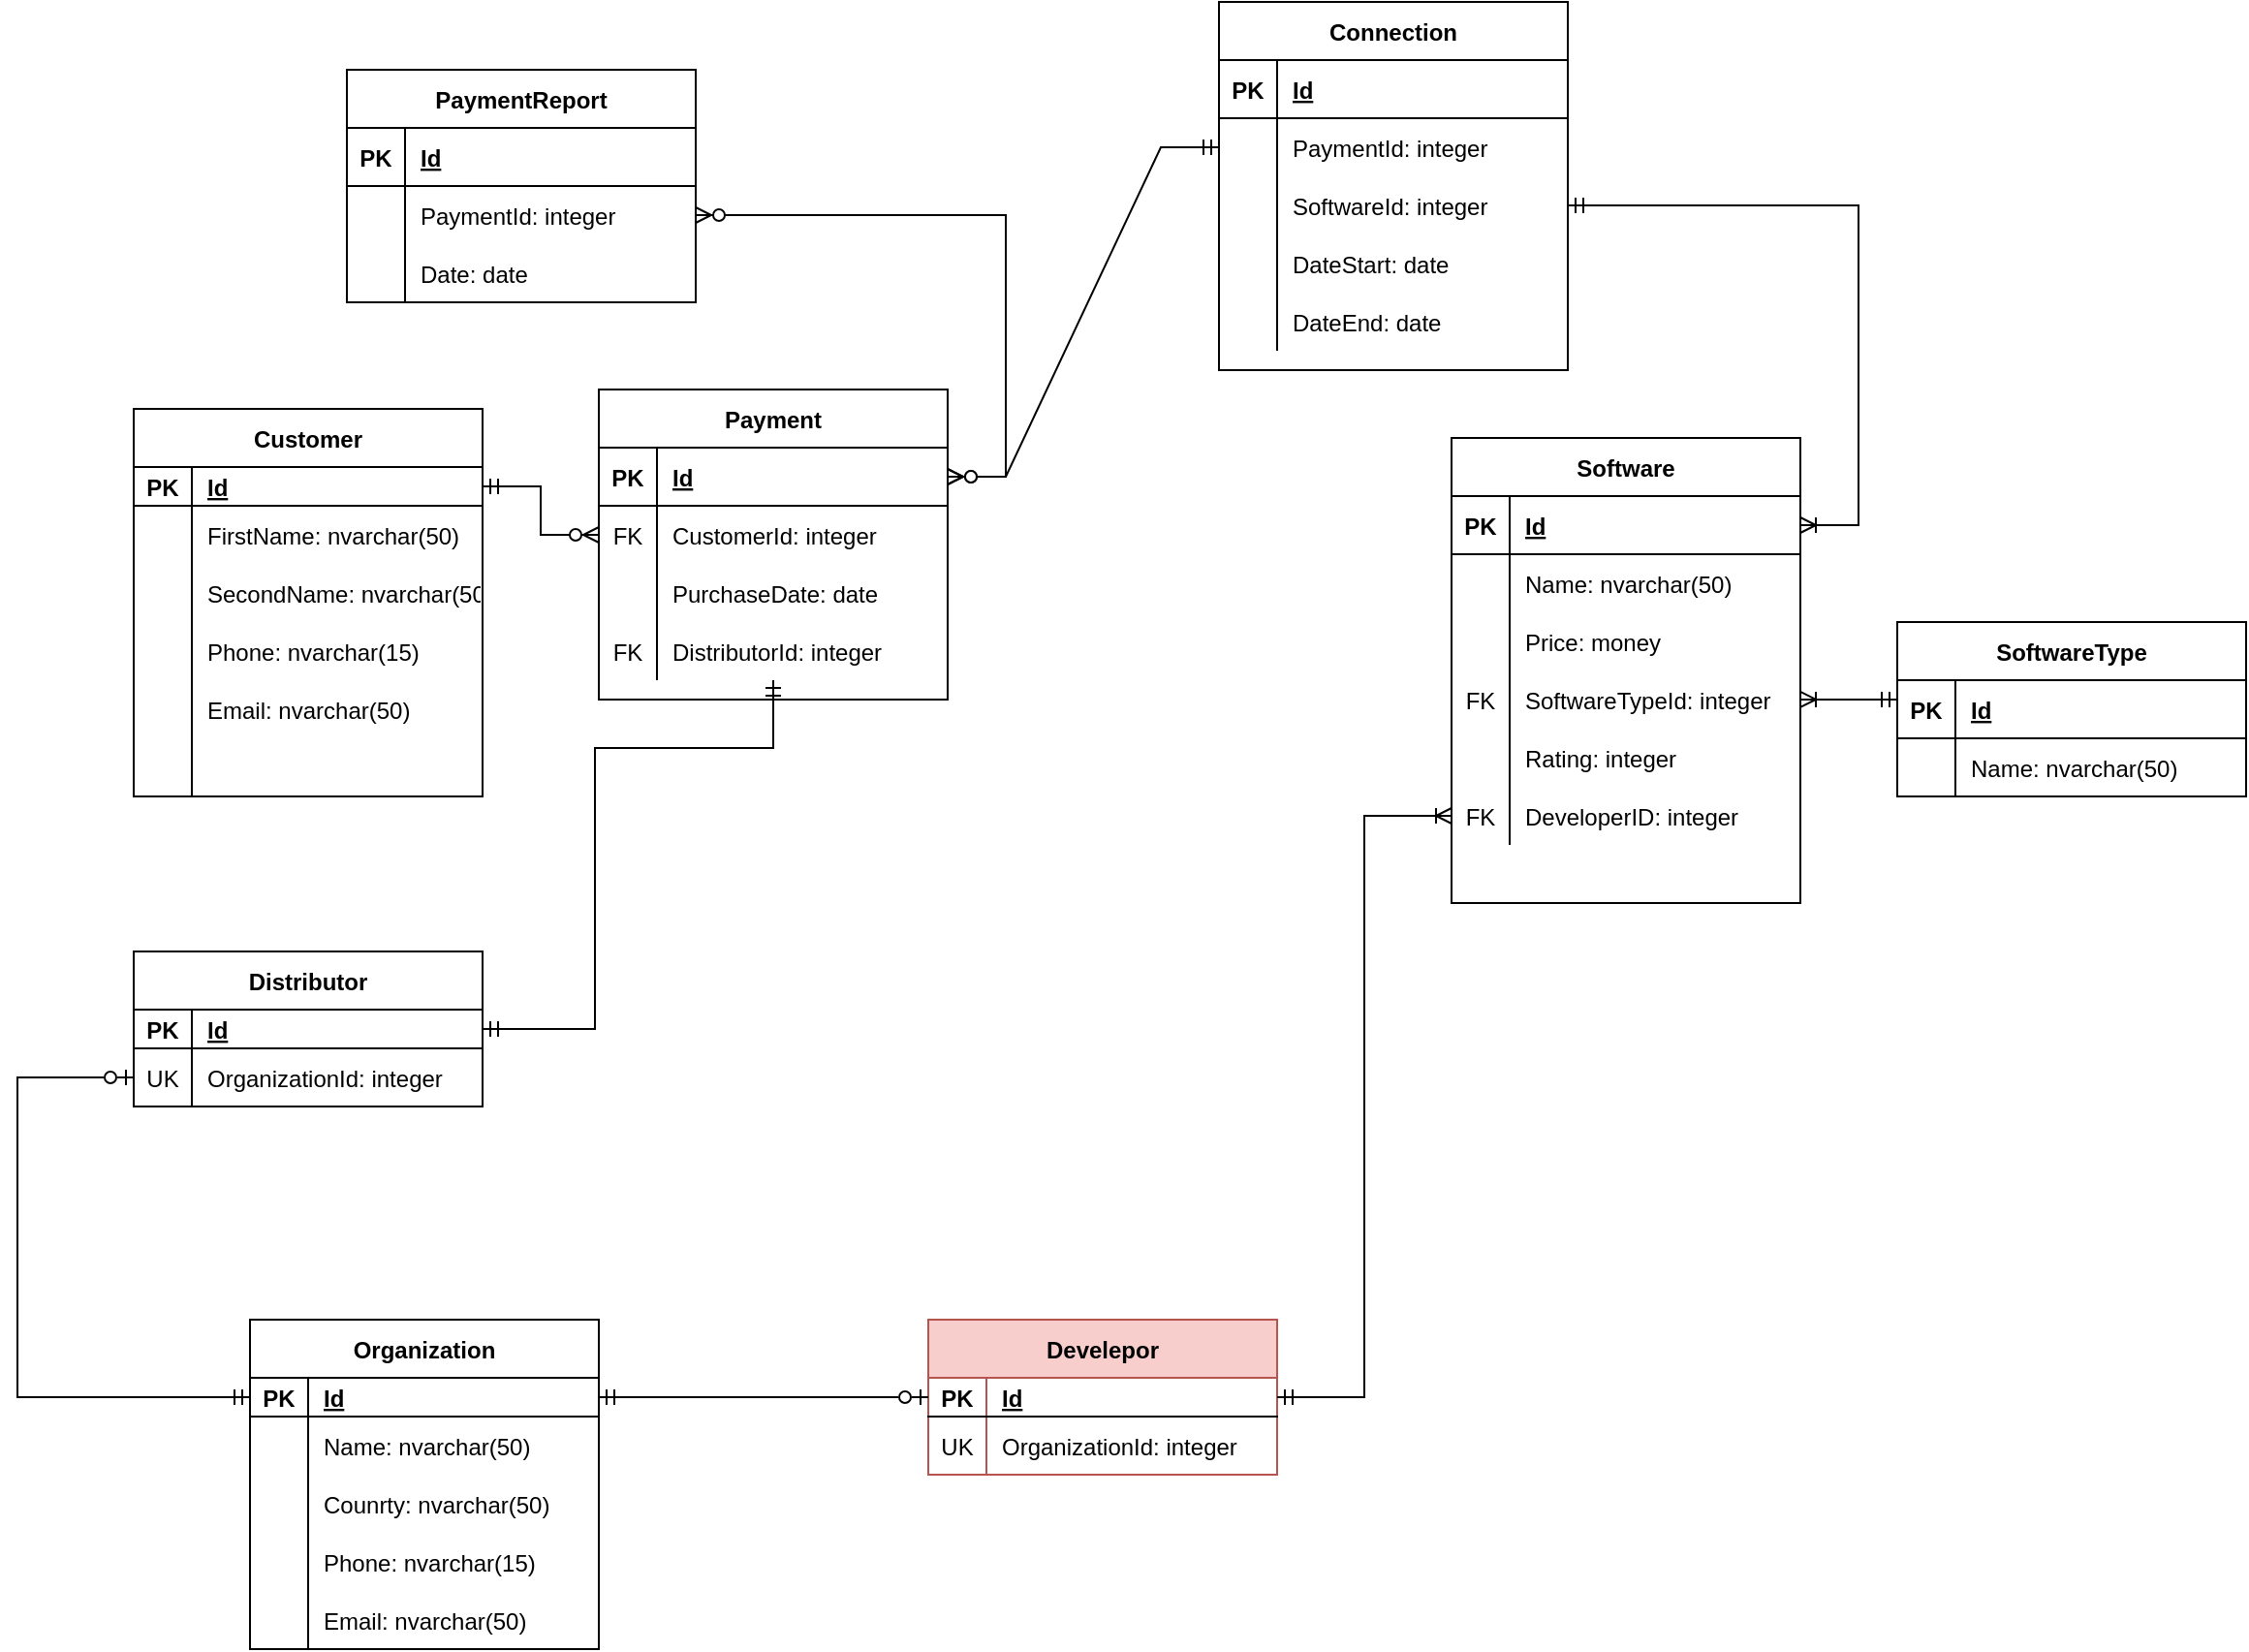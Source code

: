 <mxfile version="15.7.3" type="github">
  <diagram id="dhKejh6HC9lYyDCF72yV" name="Page-1">
    <mxGraphModel dx="1038" dy="579" grid="1" gridSize="10" guides="1" tooltips="1" connect="1" arrows="1" fold="1" page="1" pageScale="1" pageWidth="1169" pageHeight="1654" math="0" shadow="0">
      <root>
        <mxCell id="0" />
        <mxCell id="1" parent="0" />
        <mxCell id="6rimXoOgK3mylQU1albs-5" value="" style="edgeStyle=entityRelationEdgeStyle;fontSize=12;html=1;endArrow=ERzeroToMany;endFill=1;startArrow=ERzeroToMany;rounded=0;" parent="1" source="jXXDf3yo7wL9RdHtSbnh-85" target="Pe0nnu_gKvdHQu5laF2x-18" edge="1">
          <mxGeometry width="100" height="100" relative="1" as="geometry">
            <mxPoint x="360" y="680" as="sourcePoint" />
            <mxPoint x="460" y="580" as="targetPoint" />
          </mxGeometry>
        </mxCell>
        <mxCell id="jXXDf3yo7wL9RdHtSbnh-8" value="Customer" style="shape=table;startSize=30;container=1;collapsible=1;childLayout=tableLayout;fixedRows=1;rowLines=0;fontStyle=1;align=center;resizeLast=1;strokeColor=default;" parent="1" vertex="1">
          <mxGeometry x="110" y="270" width="180" height="200" as="geometry">
            <mxRectangle x="585" y="700" width="100" height="30" as="alternateBounds" />
          </mxGeometry>
        </mxCell>
        <mxCell id="jXXDf3yo7wL9RdHtSbnh-9" value="" style="shape=partialRectangle;collapsible=0;dropTarget=0;pointerEvents=0;fillColor=none;top=0;left=0;bottom=1;right=0;points=[[0,0.5],[1,0.5]];portConstraint=eastwest;strokeColor=default;" parent="jXXDf3yo7wL9RdHtSbnh-8" vertex="1">
          <mxGeometry y="30" width="180" height="20" as="geometry" />
        </mxCell>
        <mxCell id="jXXDf3yo7wL9RdHtSbnh-10" value="PK" style="shape=partialRectangle;connectable=0;fillColor=none;top=0;left=0;bottom=0;right=0;fontStyle=1;overflow=hidden;strokeColor=default;" parent="jXXDf3yo7wL9RdHtSbnh-9" vertex="1">
          <mxGeometry width="30" height="20" as="geometry">
            <mxRectangle width="30" height="20" as="alternateBounds" />
          </mxGeometry>
        </mxCell>
        <mxCell id="jXXDf3yo7wL9RdHtSbnh-11" value="Id" style="shape=partialRectangle;connectable=0;fillColor=none;top=0;left=0;bottom=0;right=0;align=left;spacingLeft=6;fontStyle=5;overflow=hidden;strokeColor=default;" parent="jXXDf3yo7wL9RdHtSbnh-9" vertex="1">
          <mxGeometry x="30" width="150" height="20" as="geometry">
            <mxRectangle width="150" height="20" as="alternateBounds" />
          </mxGeometry>
        </mxCell>
        <mxCell id="jXXDf3yo7wL9RdHtSbnh-12" value="" style="shape=partialRectangle;collapsible=0;dropTarget=0;pointerEvents=0;fillColor=none;top=0;left=0;bottom=0;right=0;points=[[0,0.5],[1,0.5]];portConstraint=eastwest;strokeColor=default;" parent="jXXDf3yo7wL9RdHtSbnh-8" vertex="1">
          <mxGeometry y="50" width="180" height="30" as="geometry" />
        </mxCell>
        <mxCell id="jXXDf3yo7wL9RdHtSbnh-13" value="" style="shape=partialRectangle;connectable=0;fillColor=none;top=0;left=0;bottom=0;right=0;editable=1;overflow=hidden;strokeColor=default;" parent="jXXDf3yo7wL9RdHtSbnh-12" vertex="1">
          <mxGeometry width="30" height="30" as="geometry">
            <mxRectangle width="30" height="30" as="alternateBounds" />
          </mxGeometry>
        </mxCell>
        <mxCell id="jXXDf3yo7wL9RdHtSbnh-14" value="FirstName: nvarchar(50)" style="shape=partialRectangle;connectable=0;fillColor=none;top=0;left=0;bottom=0;right=0;align=left;spacingLeft=6;overflow=hidden;strokeColor=default;" parent="jXXDf3yo7wL9RdHtSbnh-12" vertex="1">
          <mxGeometry x="30" width="150" height="30" as="geometry">
            <mxRectangle width="150" height="30" as="alternateBounds" />
          </mxGeometry>
        </mxCell>
        <mxCell id="jXXDf3yo7wL9RdHtSbnh-15" value="" style="shape=partialRectangle;collapsible=0;dropTarget=0;pointerEvents=0;fillColor=none;top=0;left=0;bottom=0;right=0;points=[[0,0.5],[1,0.5]];portConstraint=eastwest;strokeColor=default;" parent="jXXDf3yo7wL9RdHtSbnh-8" vertex="1">
          <mxGeometry y="80" width="180" height="30" as="geometry" />
        </mxCell>
        <mxCell id="jXXDf3yo7wL9RdHtSbnh-16" value="" style="shape=partialRectangle;connectable=0;fillColor=none;top=0;left=0;bottom=0;right=0;editable=1;overflow=hidden;strokeColor=default;" parent="jXXDf3yo7wL9RdHtSbnh-15" vertex="1">
          <mxGeometry width="30" height="30" as="geometry">
            <mxRectangle width="30" height="30" as="alternateBounds" />
          </mxGeometry>
        </mxCell>
        <mxCell id="jXXDf3yo7wL9RdHtSbnh-17" value="SecondName: nvarchar(50)" style="shape=partialRectangle;connectable=0;fillColor=none;top=0;left=0;bottom=0;right=0;align=left;spacingLeft=6;overflow=hidden;strokeColor=default;" parent="jXXDf3yo7wL9RdHtSbnh-15" vertex="1">
          <mxGeometry x="30" width="150" height="30" as="geometry">
            <mxRectangle width="150" height="30" as="alternateBounds" />
          </mxGeometry>
        </mxCell>
        <mxCell id="jXXDf3yo7wL9RdHtSbnh-100" value="" style="shape=partialRectangle;collapsible=0;dropTarget=0;pointerEvents=0;fillColor=none;top=0;left=0;bottom=0;right=0;points=[[0,0.5],[1,0.5]];portConstraint=eastwest;strokeColor=default;" parent="jXXDf3yo7wL9RdHtSbnh-8" vertex="1">
          <mxGeometry y="110" width="180" height="30" as="geometry" />
        </mxCell>
        <mxCell id="jXXDf3yo7wL9RdHtSbnh-101" value="" style="shape=partialRectangle;connectable=0;fillColor=none;top=0;left=0;bottom=0;right=0;editable=1;overflow=hidden;strokeColor=default;" parent="jXXDf3yo7wL9RdHtSbnh-100" vertex="1">
          <mxGeometry width="30" height="30" as="geometry">
            <mxRectangle width="30" height="30" as="alternateBounds" />
          </mxGeometry>
        </mxCell>
        <mxCell id="jXXDf3yo7wL9RdHtSbnh-102" value="Phone: nvarchar(15)" style="shape=partialRectangle;connectable=0;fillColor=none;top=0;left=0;bottom=0;right=0;align=left;spacingLeft=6;overflow=hidden;strokeColor=default;" parent="jXXDf3yo7wL9RdHtSbnh-100" vertex="1">
          <mxGeometry x="30" width="150" height="30" as="geometry">
            <mxRectangle width="150" height="30" as="alternateBounds" />
          </mxGeometry>
        </mxCell>
        <mxCell id="jXXDf3yo7wL9RdHtSbnh-109" value="" style="shape=partialRectangle;collapsible=0;dropTarget=0;pointerEvents=0;fillColor=none;top=0;left=0;bottom=0;right=0;points=[[0,0.5],[1,0.5]];portConstraint=eastwest;strokeColor=default;" parent="jXXDf3yo7wL9RdHtSbnh-8" vertex="1">
          <mxGeometry y="140" width="180" height="30" as="geometry" />
        </mxCell>
        <mxCell id="jXXDf3yo7wL9RdHtSbnh-110" value="" style="shape=partialRectangle;connectable=0;fillColor=none;top=0;left=0;bottom=0;right=0;editable=1;overflow=hidden;strokeColor=default;" parent="jXXDf3yo7wL9RdHtSbnh-109" vertex="1">
          <mxGeometry width="30" height="30" as="geometry">
            <mxRectangle width="30" height="30" as="alternateBounds" />
          </mxGeometry>
        </mxCell>
        <mxCell id="jXXDf3yo7wL9RdHtSbnh-111" value="Email: nvarchar(50)" style="shape=partialRectangle;connectable=0;fillColor=none;top=0;left=0;bottom=0;right=0;align=left;spacingLeft=6;overflow=hidden;strokeColor=default;" parent="jXXDf3yo7wL9RdHtSbnh-109" vertex="1">
          <mxGeometry x="30" width="150" height="30" as="geometry">
            <mxRectangle width="150" height="30" as="alternateBounds" />
          </mxGeometry>
        </mxCell>
        <mxCell id="jXXDf3yo7wL9RdHtSbnh-18" value="" style="shape=partialRectangle;collapsible=0;dropTarget=0;pointerEvents=0;fillColor=none;top=0;left=0;bottom=0;right=0;points=[[0,0.5],[1,0.5]];portConstraint=eastwest;strokeColor=default;" parent="jXXDf3yo7wL9RdHtSbnh-8" vertex="1">
          <mxGeometry y="170" width="180" height="30" as="geometry" />
        </mxCell>
        <mxCell id="jXXDf3yo7wL9RdHtSbnh-19" value="" style="shape=partialRectangle;connectable=0;fillColor=none;top=0;left=0;bottom=0;right=0;editable=1;overflow=hidden;strokeColor=default;" parent="jXXDf3yo7wL9RdHtSbnh-18" vertex="1">
          <mxGeometry width="30" height="30" as="geometry">
            <mxRectangle width="30" height="30" as="alternateBounds" />
          </mxGeometry>
        </mxCell>
        <mxCell id="jXXDf3yo7wL9RdHtSbnh-20" value="" style="shape=partialRectangle;connectable=0;fillColor=none;top=0;left=0;bottom=0;right=0;align=left;spacingLeft=6;overflow=hidden;strokeColor=default;" parent="jXXDf3yo7wL9RdHtSbnh-18" vertex="1">
          <mxGeometry x="30" width="150" height="30" as="geometry">
            <mxRectangle width="150" height="30" as="alternateBounds" />
          </mxGeometry>
        </mxCell>
        <mxCell id="jXXDf3yo7wL9RdHtSbnh-28" value="Software" style="shape=table;startSize=30;container=1;collapsible=1;childLayout=tableLayout;fixedRows=1;rowLines=0;fontStyle=1;align=center;resizeLast=1;strokeColor=default;" parent="1" vertex="1">
          <mxGeometry x="790" y="285" width="180" height="240" as="geometry">
            <mxRectangle x="740" y="270" width="50" height="30" as="alternateBounds" />
          </mxGeometry>
        </mxCell>
        <mxCell id="jXXDf3yo7wL9RdHtSbnh-29" value="" style="shape=partialRectangle;collapsible=0;dropTarget=0;pointerEvents=0;fillColor=none;top=0;left=0;bottom=1;right=0;points=[[0,0.5],[1,0.5]];portConstraint=eastwest;strokeColor=default;" parent="jXXDf3yo7wL9RdHtSbnh-28" vertex="1">
          <mxGeometry y="30" width="180" height="30" as="geometry" />
        </mxCell>
        <mxCell id="jXXDf3yo7wL9RdHtSbnh-30" value="PK" style="shape=partialRectangle;connectable=0;fillColor=none;top=0;left=0;bottom=0;right=0;fontStyle=1;overflow=hidden;strokeColor=default;" parent="jXXDf3yo7wL9RdHtSbnh-29" vertex="1">
          <mxGeometry width="30" height="30" as="geometry">
            <mxRectangle width="30" height="30" as="alternateBounds" />
          </mxGeometry>
        </mxCell>
        <mxCell id="jXXDf3yo7wL9RdHtSbnh-31" value="Id" style="shape=partialRectangle;connectable=0;fillColor=none;top=0;left=0;bottom=0;right=0;align=left;spacingLeft=6;fontStyle=5;overflow=hidden;strokeColor=default;" parent="jXXDf3yo7wL9RdHtSbnh-29" vertex="1">
          <mxGeometry x="30" width="150" height="30" as="geometry">
            <mxRectangle width="150" height="30" as="alternateBounds" />
          </mxGeometry>
        </mxCell>
        <mxCell id="jXXDf3yo7wL9RdHtSbnh-32" value="" style="shape=partialRectangle;collapsible=0;dropTarget=0;pointerEvents=0;fillColor=none;top=0;left=0;bottom=0;right=0;points=[[0,0.5],[1,0.5]];portConstraint=eastwest;strokeColor=default;" parent="jXXDf3yo7wL9RdHtSbnh-28" vertex="1">
          <mxGeometry y="60" width="180" height="30" as="geometry" />
        </mxCell>
        <mxCell id="jXXDf3yo7wL9RdHtSbnh-33" value="" style="shape=partialRectangle;connectable=0;fillColor=none;top=0;left=0;bottom=0;right=0;editable=1;overflow=hidden;strokeColor=default;" parent="jXXDf3yo7wL9RdHtSbnh-32" vertex="1">
          <mxGeometry width="30" height="30" as="geometry">
            <mxRectangle width="30" height="30" as="alternateBounds" />
          </mxGeometry>
        </mxCell>
        <mxCell id="jXXDf3yo7wL9RdHtSbnh-34" value="Name: nvarchar(50)" style="shape=partialRectangle;connectable=0;fillColor=none;top=0;left=0;bottom=0;right=0;align=left;spacingLeft=6;overflow=hidden;strokeColor=default;" parent="jXXDf3yo7wL9RdHtSbnh-32" vertex="1">
          <mxGeometry x="30" width="150" height="30" as="geometry">
            <mxRectangle width="150" height="30" as="alternateBounds" />
          </mxGeometry>
        </mxCell>
        <mxCell id="jXXDf3yo7wL9RdHtSbnh-35" value="" style="shape=partialRectangle;collapsible=0;dropTarget=0;pointerEvents=0;fillColor=none;top=0;left=0;bottom=0;right=0;points=[[0,0.5],[1,0.5]];portConstraint=eastwest;strokeColor=default;" parent="jXXDf3yo7wL9RdHtSbnh-28" vertex="1">
          <mxGeometry y="90" width="180" height="30" as="geometry" />
        </mxCell>
        <mxCell id="jXXDf3yo7wL9RdHtSbnh-36" value="" style="shape=partialRectangle;connectable=0;fillColor=none;top=0;left=0;bottom=0;right=0;editable=1;overflow=hidden;strokeColor=default;" parent="jXXDf3yo7wL9RdHtSbnh-35" vertex="1">
          <mxGeometry width="30" height="30" as="geometry">
            <mxRectangle width="30" height="30" as="alternateBounds" />
          </mxGeometry>
        </mxCell>
        <mxCell id="jXXDf3yo7wL9RdHtSbnh-37" value="Price: money" style="shape=partialRectangle;connectable=0;fillColor=none;top=0;left=0;bottom=0;right=0;align=left;spacingLeft=6;overflow=hidden;strokeColor=default;" parent="jXXDf3yo7wL9RdHtSbnh-35" vertex="1">
          <mxGeometry x="30" width="150" height="30" as="geometry">
            <mxRectangle width="150" height="30" as="alternateBounds" />
          </mxGeometry>
        </mxCell>
        <mxCell id="jXXDf3yo7wL9RdHtSbnh-38" value="" style="shape=partialRectangle;collapsible=0;dropTarget=0;pointerEvents=0;fillColor=none;top=0;left=0;bottom=0;right=0;points=[[0,0.5],[1,0.5]];portConstraint=eastwest;strokeColor=default;" parent="jXXDf3yo7wL9RdHtSbnh-28" vertex="1">
          <mxGeometry y="120" width="180" height="30" as="geometry" />
        </mxCell>
        <mxCell id="jXXDf3yo7wL9RdHtSbnh-39" value="FK" style="shape=partialRectangle;connectable=0;fillColor=none;top=0;left=0;bottom=0;right=0;editable=1;overflow=hidden;strokeColor=default;" parent="jXXDf3yo7wL9RdHtSbnh-38" vertex="1">
          <mxGeometry width="30" height="30" as="geometry">
            <mxRectangle width="30" height="30" as="alternateBounds" />
          </mxGeometry>
        </mxCell>
        <mxCell id="jXXDf3yo7wL9RdHtSbnh-40" value="SoftwareTypeId: integer" style="shape=partialRectangle;connectable=0;fillColor=none;top=0;left=0;bottom=0;right=0;align=left;spacingLeft=6;overflow=hidden;strokeColor=default;" parent="jXXDf3yo7wL9RdHtSbnh-38" vertex="1">
          <mxGeometry x="30" width="150" height="30" as="geometry">
            <mxRectangle width="150" height="30" as="alternateBounds" />
          </mxGeometry>
        </mxCell>
        <mxCell id="lWP3Ts8ssqupB7iZeVNs-1" value="" style="shape=partialRectangle;collapsible=0;dropTarget=0;pointerEvents=0;fillColor=none;top=0;left=0;bottom=0;right=0;points=[[0,0.5],[1,0.5]];portConstraint=eastwest;" parent="jXXDf3yo7wL9RdHtSbnh-28" vertex="1">
          <mxGeometry y="150" width="180" height="30" as="geometry" />
        </mxCell>
        <mxCell id="lWP3Ts8ssqupB7iZeVNs-2" value="" style="shape=partialRectangle;connectable=0;fillColor=none;top=0;left=0;bottom=0;right=0;editable=1;overflow=hidden;" parent="lWP3Ts8ssqupB7iZeVNs-1" vertex="1">
          <mxGeometry width="30" height="30" as="geometry">
            <mxRectangle width="30" height="30" as="alternateBounds" />
          </mxGeometry>
        </mxCell>
        <mxCell id="lWP3Ts8ssqupB7iZeVNs-3" value="Rating: integer" style="shape=partialRectangle;connectable=0;fillColor=none;top=0;left=0;bottom=0;right=0;align=left;spacingLeft=6;overflow=hidden;" parent="lWP3Ts8ssqupB7iZeVNs-1" vertex="1">
          <mxGeometry x="30" width="150" height="30" as="geometry">
            <mxRectangle width="150" height="30" as="alternateBounds" />
          </mxGeometry>
        </mxCell>
        <mxCell id="jXXDf3yo7wL9RdHtSbnh-174" value="" style="shape=partialRectangle;collapsible=0;dropTarget=0;pointerEvents=0;fillColor=none;top=0;left=0;bottom=0;right=0;points=[[0,0.5],[1,0.5]];portConstraint=eastwest;strokeColor=default;" parent="jXXDf3yo7wL9RdHtSbnh-28" vertex="1">
          <mxGeometry y="180" width="180" height="30" as="geometry" />
        </mxCell>
        <mxCell id="jXXDf3yo7wL9RdHtSbnh-175" value="FK" style="shape=partialRectangle;connectable=0;fillColor=none;top=0;left=0;bottom=0;right=0;editable=1;overflow=hidden;strokeColor=default;" parent="jXXDf3yo7wL9RdHtSbnh-174" vertex="1">
          <mxGeometry width="30" height="30" as="geometry">
            <mxRectangle width="30" height="30" as="alternateBounds" />
          </mxGeometry>
        </mxCell>
        <mxCell id="jXXDf3yo7wL9RdHtSbnh-176" value="DeveloperID: integer" style="shape=partialRectangle;connectable=0;fillColor=none;top=0;left=0;bottom=0;right=0;align=left;spacingLeft=6;overflow=hidden;strokeColor=default;" parent="jXXDf3yo7wL9RdHtSbnh-174" vertex="1">
          <mxGeometry x="30" width="150" height="30" as="geometry">
            <mxRectangle width="150" height="30" as="alternateBounds" />
          </mxGeometry>
        </mxCell>
        <mxCell id="jXXDf3yo7wL9RdHtSbnh-84" value="Payment" style="shape=table;startSize=30;container=1;collapsible=1;childLayout=tableLayout;fixedRows=1;rowLines=0;fontStyle=1;align=center;resizeLast=1;strokeColor=default;" parent="1" vertex="1">
          <mxGeometry x="350" y="260" width="180" height="160" as="geometry">
            <mxRectangle x="405" y="280" width="80" height="30" as="alternateBounds" />
          </mxGeometry>
        </mxCell>
        <mxCell id="jXXDf3yo7wL9RdHtSbnh-85" value="" style="shape=partialRectangle;collapsible=0;dropTarget=0;pointerEvents=0;fillColor=none;top=0;left=0;bottom=1;right=0;points=[[0,0.5],[1,0.5]];portConstraint=eastwest;strokeColor=default;" parent="jXXDf3yo7wL9RdHtSbnh-84" vertex="1">
          <mxGeometry y="30" width="180" height="30" as="geometry" />
        </mxCell>
        <mxCell id="jXXDf3yo7wL9RdHtSbnh-86" value="PK" style="shape=partialRectangle;connectable=0;fillColor=none;top=0;left=0;bottom=0;right=0;fontStyle=1;overflow=hidden;strokeColor=default;" parent="jXXDf3yo7wL9RdHtSbnh-85" vertex="1">
          <mxGeometry width="30" height="30" as="geometry">
            <mxRectangle width="30" height="30" as="alternateBounds" />
          </mxGeometry>
        </mxCell>
        <mxCell id="jXXDf3yo7wL9RdHtSbnh-87" value="Id" style="shape=partialRectangle;connectable=0;fillColor=none;top=0;left=0;bottom=0;right=0;align=left;spacingLeft=6;fontStyle=5;overflow=hidden;strokeColor=default;" parent="jXXDf3yo7wL9RdHtSbnh-85" vertex="1">
          <mxGeometry x="30" width="150" height="30" as="geometry">
            <mxRectangle width="150" height="30" as="alternateBounds" />
          </mxGeometry>
        </mxCell>
        <mxCell id="jXXDf3yo7wL9RdHtSbnh-88" value="" style="shape=partialRectangle;collapsible=0;dropTarget=0;pointerEvents=0;fillColor=none;top=0;left=0;bottom=0;right=0;points=[[0,0.5],[1,0.5]];portConstraint=eastwest;strokeColor=default;" parent="jXXDf3yo7wL9RdHtSbnh-84" vertex="1">
          <mxGeometry y="60" width="180" height="30" as="geometry" />
        </mxCell>
        <mxCell id="jXXDf3yo7wL9RdHtSbnh-89" value="FK" style="shape=partialRectangle;connectable=0;fillColor=none;top=0;left=0;bottom=0;right=0;editable=1;overflow=hidden;strokeColor=default;" parent="jXXDf3yo7wL9RdHtSbnh-88" vertex="1">
          <mxGeometry width="30" height="30" as="geometry">
            <mxRectangle width="30" height="30" as="alternateBounds" />
          </mxGeometry>
        </mxCell>
        <mxCell id="jXXDf3yo7wL9RdHtSbnh-90" value="CustomerId: integer" style="shape=partialRectangle;connectable=0;fillColor=none;top=0;left=0;bottom=0;right=0;align=left;spacingLeft=6;overflow=hidden;strokeColor=default;" parent="jXXDf3yo7wL9RdHtSbnh-88" vertex="1">
          <mxGeometry x="30" width="150" height="30" as="geometry">
            <mxRectangle width="150" height="30" as="alternateBounds" />
          </mxGeometry>
        </mxCell>
        <mxCell id="jXXDf3yo7wL9RdHtSbnh-94" value="" style="shape=partialRectangle;collapsible=0;dropTarget=0;pointerEvents=0;fillColor=none;top=0;left=0;bottom=0;right=0;points=[[0,0.5],[1,0.5]];portConstraint=eastwest;strokeColor=default;" parent="jXXDf3yo7wL9RdHtSbnh-84" vertex="1">
          <mxGeometry y="90" width="180" height="30" as="geometry" />
        </mxCell>
        <mxCell id="jXXDf3yo7wL9RdHtSbnh-95" value="" style="shape=partialRectangle;connectable=0;fillColor=none;top=0;left=0;bottom=0;right=0;editable=1;overflow=hidden;strokeColor=default;" parent="jXXDf3yo7wL9RdHtSbnh-94" vertex="1">
          <mxGeometry width="30" height="30" as="geometry">
            <mxRectangle width="30" height="30" as="alternateBounds" />
          </mxGeometry>
        </mxCell>
        <mxCell id="jXXDf3yo7wL9RdHtSbnh-96" value="PurchaseDate: date" style="shape=partialRectangle;connectable=0;fillColor=none;top=0;left=0;bottom=0;right=0;align=left;spacingLeft=6;overflow=hidden;strokeColor=default;" parent="jXXDf3yo7wL9RdHtSbnh-94" vertex="1">
          <mxGeometry x="30" width="150" height="30" as="geometry">
            <mxRectangle width="150" height="30" as="alternateBounds" />
          </mxGeometry>
        </mxCell>
        <mxCell id="jXXDf3yo7wL9RdHtSbnh-146" value="" style="shape=partialRectangle;collapsible=0;dropTarget=0;pointerEvents=0;fillColor=none;top=0;left=0;bottom=0;right=0;points=[[0,0.5],[1,0.5]];portConstraint=eastwest;strokeColor=default;" parent="jXXDf3yo7wL9RdHtSbnh-84" vertex="1">
          <mxGeometry y="120" width="180" height="30" as="geometry" />
        </mxCell>
        <mxCell id="jXXDf3yo7wL9RdHtSbnh-147" value="FK" style="shape=partialRectangle;connectable=0;fillColor=none;top=0;left=0;bottom=0;right=0;editable=1;overflow=hidden;strokeColor=default;" parent="jXXDf3yo7wL9RdHtSbnh-146" vertex="1">
          <mxGeometry width="30" height="30" as="geometry">
            <mxRectangle width="30" height="30" as="alternateBounds" />
          </mxGeometry>
        </mxCell>
        <mxCell id="jXXDf3yo7wL9RdHtSbnh-148" value="DistributorId: integer" style="shape=partialRectangle;connectable=0;fillColor=none;top=0;left=0;bottom=0;right=0;align=left;spacingLeft=6;overflow=hidden;strokeColor=default;" parent="jXXDf3yo7wL9RdHtSbnh-146" vertex="1">
          <mxGeometry x="30" width="150" height="30" as="geometry">
            <mxRectangle width="150" height="30" as="alternateBounds" />
          </mxGeometry>
        </mxCell>
        <mxCell id="jXXDf3yo7wL9RdHtSbnh-113" value="" style="edgeStyle=orthogonalEdgeStyle;fontSize=12;html=1;endArrow=ERzeroToMany;startArrow=ERmandOne;rounded=0;" parent="1" source="jXXDf3yo7wL9RdHtSbnh-9" target="jXXDf3yo7wL9RdHtSbnh-88" edge="1">
          <mxGeometry width="100" height="100" relative="1" as="geometry">
            <mxPoint x="310" y="590" as="sourcePoint" />
            <mxPoint x="410" y="490" as="targetPoint" />
          </mxGeometry>
        </mxCell>
        <mxCell id="jXXDf3yo7wL9RdHtSbnh-121" value="Distributor" style="shape=table;startSize=30;container=1;collapsible=1;childLayout=tableLayout;fixedRows=1;rowLines=0;fontStyle=1;align=center;resizeLast=1;strokeColor=default;" parent="1" vertex="1">
          <mxGeometry x="110" y="550" width="180" height="80" as="geometry">
            <mxRectangle x="585" y="700" width="100" height="30" as="alternateBounds" />
          </mxGeometry>
        </mxCell>
        <mxCell id="jXXDf3yo7wL9RdHtSbnh-122" value="" style="shape=partialRectangle;collapsible=0;dropTarget=0;pointerEvents=0;fillColor=none;top=0;left=0;bottom=1;right=0;points=[[0,0.5],[1,0.5]];portConstraint=eastwest;strokeColor=default;" parent="jXXDf3yo7wL9RdHtSbnh-121" vertex="1">
          <mxGeometry y="30" width="180" height="20" as="geometry" />
        </mxCell>
        <mxCell id="jXXDf3yo7wL9RdHtSbnh-123" value="PK" style="shape=partialRectangle;connectable=0;fillColor=none;top=0;left=0;bottom=0;right=0;fontStyle=1;overflow=hidden;strokeColor=default;" parent="jXXDf3yo7wL9RdHtSbnh-122" vertex="1">
          <mxGeometry width="30" height="20" as="geometry">
            <mxRectangle width="30" height="20" as="alternateBounds" />
          </mxGeometry>
        </mxCell>
        <mxCell id="jXXDf3yo7wL9RdHtSbnh-124" value="Id" style="shape=partialRectangle;connectable=0;fillColor=none;top=0;left=0;bottom=0;right=0;align=left;spacingLeft=6;fontStyle=5;overflow=hidden;strokeColor=default;" parent="jXXDf3yo7wL9RdHtSbnh-122" vertex="1">
          <mxGeometry x="30" width="150" height="20" as="geometry">
            <mxRectangle width="150" height="20" as="alternateBounds" />
          </mxGeometry>
        </mxCell>
        <mxCell id="D3QCCwfldmFhSeAghwSl-63" value="" style="shape=partialRectangle;collapsible=0;dropTarget=0;pointerEvents=0;fillColor=none;top=0;left=0;bottom=0;right=0;points=[[0,0.5],[1,0.5]];portConstraint=eastwest;strokeColor=default;" parent="jXXDf3yo7wL9RdHtSbnh-121" vertex="1">
          <mxGeometry y="50" width="180" height="30" as="geometry" />
        </mxCell>
        <mxCell id="D3QCCwfldmFhSeAghwSl-64" value="UK" style="shape=partialRectangle;connectable=0;fillColor=none;top=0;left=0;bottom=0;right=0;editable=1;overflow=hidden;strokeColor=default;" parent="D3QCCwfldmFhSeAghwSl-63" vertex="1">
          <mxGeometry width="30" height="30" as="geometry">
            <mxRectangle width="30" height="30" as="alternateBounds" />
          </mxGeometry>
        </mxCell>
        <mxCell id="D3QCCwfldmFhSeAghwSl-65" value="OrganizationId: integer" style="shape=partialRectangle;connectable=0;fillColor=none;top=0;left=0;bottom=0;right=0;align=left;spacingLeft=6;overflow=hidden;strokeColor=default;" parent="D3QCCwfldmFhSeAghwSl-63" vertex="1">
          <mxGeometry x="30" width="150" height="30" as="geometry">
            <mxRectangle width="150" height="30" as="alternateBounds" />
          </mxGeometry>
        </mxCell>
        <mxCell id="jXXDf3yo7wL9RdHtSbnh-149" value="" style="edgeStyle=orthogonalEdgeStyle;fontSize=12;html=1;endArrow=ERmandOne;startArrow=ERmandOne;rounded=0;" parent="1" source="jXXDf3yo7wL9RdHtSbnh-122" target="jXXDf3yo7wL9RdHtSbnh-146" edge="1">
          <mxGeometry width="100" height="100" relative="1" as="geometry">
            <mxPoint x="340" y="590" as="sourcePoint" />
            <mxPoint x="440" y="490" as="targetPoint" />
            <Array as="points">
              <mxPoint x="348" y="590" />
              <mxPoint x="348" y="445" />
            </Array>
          </mxGeometry>
        </mxCell>
        <mxCell id="jXXDf3yo7wL9RdHtSbnh-150" value="Develepor" style="shape=table;startSize=30;container=1;collapsible=1;childLayout=tableLayout;fixedRows=1;rowLines=0;fontStyle=1;align=center;resizeLast=1;strokeColor=#b85450;fillColor=#f8cecc;" parent="1" vertex="1">
          <mxGeometry x="520" y="740" width="180" height="80" as="geometry">
            <mxRectangle x="585" y="700" width="100" height="30" as="alternateBounds" />
          </mxGeometry>
        </mxCell>
        <mxCell id="jXXDf3yo7wL9RdHtSbnh-151" value="" style="shape=partialRectangle;collapsible=0;dropTarget=0;pointerEvents=0;fillColor=none;top=0;left=0;bottom=1;right=0;points=[[0,0.5],[1,0.5]];portConstraint=eastwest;strokeColor=default;" parent="jXXDf3yo7wL9RdHtSbnh-150" vertex="1">
          <mxGeometry y="30" width="180" height="20" as="geometry" />
        </mxCell>
        <mxCell id="jXXDf3yo7wL9RdHtSbnh-152" value="PK" style="shape=partialRectangle;connectable=0;fillColor=none;top=0;left=0;bottom=0;right=0;fontStyle=1;overflow=hidden;strokeColor=default;" parent="jXXDf3yo7wL9RdHtSbnh-151" vertex="1">
          <mxGeometry width="30" height="20" as="geometry">
            <mxRectangle width="30" height="20" as="alternateBounds" />
          </mxGeometry>
        </mxCell>
        <mxCell id="jXXDf3yo7wL9RdHtSbnh-153" value="Id" style="shape=partialRectangle;connectable=0;fillColor=none;top=0;left=0;bottom=0;right=0;align=left;spacingLeft=6;fontStyle=5;overflow=hidden;strokeColor=default;" parent="jXXDf3yo7wL9RdHtSbnh-151" vertex="1">
          <mxGeometry x="30" width="150" height="20" as="geometry">
            <mxRectangle width="150" height="20" as="alternateBounds" />
          </mxGeometry>
        </mxCell>
        <mxCell id="9CmviFuqW4FOYvYSpBmp-25" value="" style="shape=partialRectangle;collapsible=0;dropTarget=0;pointerEvents=0;fillColor=none;top=0;left=0;bottom=0;right=0;points=[[0,0.5],[1,0.5]];portConstraint=eastwest;" vertex="1" parent="jXXDf3yo7wL9RdHtSbnh-150">
          <mxGeometry y="50" width="180" height="30" as="geometry" />
        </mxCell>
        <mxCell id="9CmviFuqW4FOYvYSpBmp-26" value="UK" style="shape=partialRectangle;connectable=0;fillColor=none;top=0;left=0;bottom=0;right=0;editable=1;overflow=hidden;" vertex="1" parent="9CmviFuqW4FOYvYSpBmp-25">
          <mxGeometry width="30" height="30" as="geometry">
            <mxRectangle width="30" height="30" as="alternateBounds" />
          </mxGeometry>
        </mxCell>
        <mxCell id="9CmviFuqW4FOYvYSpBmp-27" value="OrganizationId: integer" style="shape=partialRectangle;connectable=0;fillColor=none;top=0;left=0;bottom=0;right=0;align=left;spacingLeft=6;overflow=hidden;" vertex="1" parent="9CmviFuqW4FOYvYSpBmp-25">
          <mxGeometry x="30" width="150" height="30" as="geometry">
            <mxRectangle width="150" height="30" as="alternateBounds" />
          </mxGeometry>
        </mxCell>
        <mxCell id="jXXDf3yo7wL9RdHtSbnh-173" value="" style="edgeStyle=orthogonalEdgeStyle;fontSize=12;html=1;endArrow=ERoneToMany;startArrow=ERmandOne;rounded=0;startFill=0;" parent="1" source="jXXDf3yo7wL9RdHtSbnh-151" target="jXXDf3yo7wL9RdHtSbnh-174" edge="1">
          <mxGeometry width="100" height="100" relative="1" as="geometry">
            <mxPoint x="445" y="670" as="sourcePoint" />
            <mxPoint x="545" y="570" as="targetPoint" />
          </mxGeometry>
        </mxCell>
        <mxCell id="D3QCCwfldmFhSeAghwSl-1" value="SoftwareType" style="shape=table;startSize=30;container=1;collapsible=1;childLayout=tableLayout;fixedRows=1;rowLines=0;fontStyle=1;align=center;resizeLast=1;strokeColor=default;" parent="1" vertex="1">
          <mxGeometry x="1020" y="380" width="180" height="90" as="geometry">
            <mxRectangle x="585" y="290" width="50" height="30" as="alternateBounds" />
          </mxGeometry>
        </mxCell>
        <mxCell id="D3QCCwfldmFhSeAghwSl-2" value="" style="shape=partialRectangle;collapsible=0;dropTarget=0;pointerEvents=0;fillColor=none;top=0;left=0;bottom=1;right=0;points=[[0,0.5],[1,0.5]];portConstraint=eastwest;strokeColor=default;" parent="D3QCCwfldmFhSeAghwSl-1" vertex="1">
          <mxGeometry y="30" width="180" height="30" as="geometry" />
        </mxCell>
        <mxCell id="D3QCCwfldmFhSeAghwSl-3" value="PK" style="shape=partialRectangle;connectable=0;fillColor=none;top=0;left=0;bottom=0;right=0;fontStyle=1;overflow=hidden;strokeColor=default;" parent="D3QCCwfldmFhSeAghwSl-2" vertex="1">
          <mxGeometry width="30" height="30" as="geometry">
            <mxRectangle width="30" height="30" as="alternateBounds" />
          </mxGeometry>
        </mxCell>
        <mxCell id="D3QCCwfldmFhSeAghwSl-4" value="Id" style="shape=partialRectangle;connectable=0;fillColor=none;top=0;left=0;bottom=0;right=0;align=left;spacingLeft=6;fontStyle=5;overflow=hidden;strokeColor=default;" parent="D3QCCwfldmFhSeAghwSl-2" vertex="1">
          <mxGeometry x="30" width="150" height="30" as="geometry">
            <mxRectangle width="150" height="30" as="alternateBounds" />
          </mxGeometry>
        </mxCell>
        <mxCell id="D3QCCwfldmFhSeAghwSl-5" value="" style="shape=partialRectangle;collapsible=0;dropTarget=0;pointerEvents=0;fillColor=none;top=0;left=0;bottom=0;right=0;points=[[0,0.5],[1,0.5]];portConstraint=eastwest;strokeColor=default;" parent="D3QCCwfldmFhSeAghwSl-1" vertex="1">
          <mxGeometry y="60" width="180" height="30" as="geometry" />
        </mxCell>
        <mxCell id="D3QCCwfldmFhSeAghwSl-6" value="" style="shape=partialRectangle;connectable=0;fillColor=none;top=0;left=0;bottom=0;right=0;editable=1;overflow=hidden;strokeColor=default;" parent="D3QCCwfldmFhSeAghwSl-5" vertex="1">
          <mxGeometry width="30" height="30" as="geometry">
            <mxRectangle width="30" height="30" as="alternateBounds" />
          </mxGeometry>
        </mxCell>
        <mxCell id="D3QCCwfldmFhSeAghwSl-7" value="Name: nvarchar(50)" style="shape=partialRectangle;connectable=0;fillColor=none;top=0;left=0;bottom=0;right=0;align=left;spacingLeft=6;overflow=hidden;strokeColor=default;" parent="D3QCCwfldmFhSeAghwSl-5" vertex="1">
          <mxGeometry x="30" width="150" height="30" as="geometry">
            <mxRectangle width="150" height="30" as="alternateBounds" />
          </mxGeometry>
        </mxCell>
        <mxCell id="D3QCCwfldmFhSeAghwSl-20" value="" style="edgeStyle=orthogonalEdgeStyle;fontSize=12;html=1;endArrow=ERoneToMany;startArrow=ERmandOne;rounded=0;startFill=0;exitX=0;exitY=0.333;exitDx=0;exitDy=0;exitPerimeter=0;" parent="1" source="D3QCCwfldmFhSeAghwSl-2" target="jXXDf3yo7wL9RdHtSbnh-38" edge="1">
          <mxGeometry width="100" height="100" relative="1" as="geometry">
            <mxPoint x="660" y="670" as="sourcePoint" />
            <mxPoint x="750" y="475.034" as="targetPoint" />
          </mxGeometry>
        </mxCell>
        <mxCell id="D3QCCwfldmFhSeAghwSl-40" value="Organization" style="shape=table;startSize=30;container=1;collapsible=1;childLayout=tableLayout;fixedRows=1;rowLines=0;fontStyle=1;align=center;resizeLast=1;strokeColor=default;" parent="1" vertex="1">
          <mxGeometry x="170" y="740" width="180" height="170" as="geometry">
            <mxRectangle x="585" y="700" width="100" height="30" as="alternateBounds" />
          </mxGeometry>
        </mxCell>
        <mxCell id="D3QCCwfldmFhSeAghwSl-41" value="" style="shape=partialRectangle;collapsible=0;dropTarget=0;pointerEvents=0;fillColor=none;top=0;left=0;bottom=1;right=0;points=[[0,0.5],[1,0.5]];portConstraint=eastwest;strokeColor=default;" parent="D3QCCwfldmFhSeAghwSl-40" vertex="1">
          <mxGeometry y="30" width="180" height="20" as="geometry" />
        </mxCell>
        <mxCell id="D3QCCwfldmFhSeAghwSl-42" value="PK" style="shape=partialRectangle;connectable=0;fillColor=none;top=0;left=0;bottom=0;right=0;fontStyle=1;overflow=hidden;strokeColor=default;" parent="D3QCCwfldmFhSeAghwSl-41" vertex="1">
          <mxGeometry width="30" height="20" as="geometry">
            <mxRectangle width="30" height="20" as="alternateBounds" />
          </mxGeometry>
        </mxCell>
        <mxCell id="D3QCCwfldmFhSeAghwSl-43" value="Id" style="shape=partialRectangle;connectable=0;fillColor=none;top=0;left=0;bottom=0;right=0;align=left;spacingLeft=6;fontStyle=5;overflow=hidden;strokeColor=default;" parent="D3QCCwfldmFhSeAghwSl-41" vertex="1">
          <mxGeometry x="30" width="150" height="20" as="geometry">
            <mxRectangle width="150" height="20" as="alternateBounds" />
          </mxGeometry>
        </mxCell>
        <mxCell id="D3QCCwfldmFhSeAghwSl-44" value="" style="shape=partialRectangle;collapsible=0;dropTarget=0;pointerEvents=0;fillColor=none;top=0;left=0;bottom=0;right=0;points=[[0,0.5],[1,0.5]];portConstraint=eastwest;strokeColor=default;" parent="D3QCCwfldmFhSeAghwSl-40" vertex="1">
          <mxGeometry y="50" width="180" height="30" as="geometry" />
        </mxCell>
        <mxCell id="D3QCCwfldmFhSeAghwSl-45" value="" style="shape=partialRectangle;connectable=0;fillColor=none;top=0;left=0;bottom=0;right=0;editable=1;overflow=hidden;strokeColor=default;" parent="D3QCCwfldmFhSeAghwSl-44" vertex="1">
          <mxGeometry width="30" height="30" as="geometry">
            <mxRectangle width="30" height="30" as="alternateBounds" />
          </mxGeometry>
        </mxCell>
        <mxCell id="D3QCCwfldmFhSeAghwSl-46" value="Name: nvarchar(50)" style="shape=partialRectangle;connectable=0;fillColor=none;top=0;left=0;bottom=0;right=0;align=left;spacingLeft=6;overflow=hidden;strokeColor=default;" parent="D3QCCwfldmFhSeAghwSl-44" vertex="1">
          <mxGeometry x="30" width="150" height="30" as="geometry">
            <mxRectangle width="150" height="30" as="alternateBounds" />
          </mxGeometry>
        </mxCell>
        <mxCell id="D3QCCwfldmFhSeAghwSl-47" value="" style="shape=partialRectangle;collapsible=0;dropTarget=0;pointerEvents=0;fillColor=none;top=0;left=0;bottom=0;right=0;points=[[0,0.5],[1,0.5]];portConstraint=eastwest;strokeColor=default;" parent="D3QCCwfldmFhSeAghwSl-40" vertex="1">
          <mxGeometry y="80" width="180" height="30" as="geometry" />
        </mxCell>
        <mxCell id="D3QCCwfldmFhSeAghwSl-48" value="" style="shape=partialRectangle;connectable=0;fillColor=none;top=0;left=0;bottom=0;right=0;editable=1;overflow=hidden;strokeColor=default;" parent="D3QCCwfldmFhSeAghwSl-47" vertex="1">
          <mxGeometry width="30" height="30" as="geometry">
            <mxRectangle width="30" height="30" as="alternateBounds" />
          </mxGeometry>
        </mxCell>
        <mxCell id="D3QCCwfldmFhSeAghwSl-49" value="Counrty: nvarchar(50)" style="shape=partialRectangle;connectable=0;fillColor=none;top=0;left=0;bottom=0;right=0;align=left;spacingLeft=6;overflow=hidden;strokeColor=default;" parent="D3QCCwfldmFhSeAghwSl-47" vertex="1">
          <mxGeometry x="30" width="150" height="30" as="geometry">
            <mxRectangle width="150" height="30" as="alternateBounds" />
          </mxGeometry>
        </mxCell>
        <mxCell id="D3QCCwfldmFhSeAghwSl-50" value="" style="shape=partialRectangle;collapsible=0;dropTarget=0;pointerEvents=0;fillColor=none;top=0;left=0;bottom=0;right=0;points=[[0,0.5],[1,0.5]];portConstraint=eastwest;strokeColor=default;" parent="D3QCCwfldmFhSeAghwSl-40" vertex="1">
          <mxGeometry y="110" width="180" height="30" as="geometry" />
        </mxCell>
        <mxCell id="D3QCCwfldmFhSeAghwSl-51" value="" style="shape=partialRectangle;connectable=0;fillColor=none;top=0;left=0;bottom=0;right=0;editable=1;overflow=hidden;strokeColor=default;" parent="D3QCCwfldmFhSeAghwSl-50" vertex="1">
          <mxGeometry width="30" height="30" as="geometry">
            <mxRectangle width="30" height="30" as="alternateBounds" />
          </mxGeometry>
        </mxCell>
        <mxCell id="D3QCCwfldmFhSeAghwSl-52" value="Phone: nvarchar(15)" style="shape=partialRectangle;connectable=0;fillColor=none;top=0;left=0;bottom=0;right=0;align=left;spacingLeft=6;overflow=hidden;strokeColor=default;" parent="D3QCCwfldmFhSeAghwSl-50" vertex="1">
          <mxGeometry x="30" width="150" height="30" as="geometry">
            <mxRectangle width="150" height="30" as="alternateBounds" />
          </mxGeometry>
        </mxCell>
        <mxCell id="D3QCCwfldmFhSeAghwSl-53" value="" style="shape=partialRectangle;collapsible=0;dropTarget=0;pointerEvents=0;fillColor=none;top=0;left=0;bottom=0;right=0;points=[[0,0.5],[1,0.5]];portConstraint=eastwest;strokeColor=default;" parent="D3QCCwfldmFhSeAghwSl-40" vertex="1">
          <mxGeometry y="140" width="180" height="30" as="geometry" />
        </mxCell>
        <mxCell id="D3QCCwfldmFhSeAghwSl-54" value="" style="shape=partialRectangle;connectable=0;fillColor=none;top=0;left=0;bottom=0;right=0;editable=1;overflow=hidden;strokeColor=default;" parent="D3QCCwfldmFhSeAghwSl-53" vertex="1">
          <mxGeometry width="30" height="30" as="geometry">
            <mxRectangle width="30" height="30" as="alternateBounds" />
          </mxGeometry>
        </mxCell>
        <mxCell id="D3QCCwfldmFhSeAghwSl-55" value="Email: nvarchar(50)" style="shape=partialRectangle;connectable=0;fillColor=none;top=0;left=0;bottom=0;right=0;align=left;spacingLeft=6;overflow=hidden;strokeColor=default;" parent="D3QCCwfldmFhSeAghwSl-53" vertex="1">
          <mxGeometry x="30" width="150" height="30" as="geometry">
            <mxRectangle width="150" height="30" as="alternateBounds" />
          </mxGeometry>
        </mxCell>
        <mxCell id="D3QCCwfldmFhSeAghwSl-62" value="" style="edgeStyle=orthogonalEdgeStyle;fontSize=12;html=1;endArrow=ERmandOne;startArrow=ERzeroToOne;rounded=0;startFill=0;exitX=0;exitY=0.5;exitDx=0;exitDy=0;endFill=0;" parent="1" source="jXXDf3yo7wL9RdHtSbnh-151" target="D3QCCwfldmFhSeAghwSl-41" edge="1">
          <mxGeometry width="100" height="100" relative="1" as="geometry">
            <mxPoint x="400" y="845" as="sourcePoint" />
            <mxPoint x="490" y="650" as="targetPoint" />
          </mxGeometry>
        </mxCell>
        <mxCell id="D3QCCwfldmFhSeAghwSl-66" value="" style="edgeStyle=orthogonalEdgeStyle;fontSize=12;html=1;endArrow=ERmandOne;startArrow=ERzeroToOne;rounded=0;startFill=0;exitX=0;exitY=0.5;exitDx=0;exitDy=0;endFill=0;entryX=0;entryY=0.5;entryDx=0;entryDy=0;" parent="1" source="D3QCCwfldmFhSeAghwSl-63" target="D3QCCwfldmFhSeAghwSl-41" edge="1">
          <mxGeometry width="100" height="100" relative="1" as="geometry">
            <mxPoint x="480" y="670" as="sourcePoint" />
            <mxPoint x="360" y="790" as="targetPoint" />
            <Array as="points">
              <mxPoint x="50" y="615" />
              <mxPoint x="50" y="780" />
            </Array>
          </mxGeometry>
        </mxCell>
        <mxCell id="Pe0nnu_gKvdHQu5laF2x-14" value="PaymentReport" style="shape=table;startSize=30;container=1;collapsible=1;childLayout=tableLayout;fixedRows=1;rowLines=0;fontStyle=1;align=center;resizeLast=1;" parent="1" vertex="1">
          <mxGeometry x="220" y="95" width="180" height="120" as="geometry" />
        </mxCell>
        <mxCell id="Pe0nnu_gKvdHQu5laF2x-15" value="" style="shape=partialRectangle;collapsible=0;dropTarget=0;pointerEvents=0;fillColor=none;top=0;left=0;bottom=1;right=0;points=[[0,0.5],[1,0.5]];portConstraint=eastwest;" parent="Pe0nnu_gKvdHQu5laF2x-14" vertex="1">
          <mxGeometry y="30" width="180" height="30" as="geometry" />
        </mxCell>
        <mxCell id="Pe0nnu_gKvdHQu5laF2x-16" value="PK" style="shape=partialRectangle;connectable=0;fillColor=none;top=0;left=0;bottom=0;right=0;fontStyle=1;overflow=hidden;" parent="Pe0nnu_gKvdHQu5laF2x-15" vertex="1">
          <mxGeometry width="30" height="30" as="geometry">
            <mxRectangle width="30" height="30" as="alternateBounds" />
          </mxGeometry>
        </mxCell>
        <mxCell id="Pe0nnu_gKvdHQu5laF2x-17" value="Id" style="shape=partialRectangle;connectable=0;fillColor=none;top=0;left=0;bottom=0;right=0;align=left;spacingLeft=6;fontStyle=5;overflow=hidden;" parent="Pe0nnu_gKvdHQu5laF2x-15" vertex="1">
          <mxGeometry x="30" width="150" height="30" as="geometry">
            <mxRectangle width="150" height="30" as="alternateBounds" />
          </mxGeometry>
        </mxCell>
        <mxCell id="Pe0nnu_gKvdHQu5laF2x-18" value="" style="shape=partialRectangle;collapsible=0;dropTarget=0;pointerEvents=0;fillColor=none;top=0;left=0;bottom=0;right=0;points=[[0,0.5],[1,0.5]];portConstraint=eastwest;" parent="Pe0nnu_gKvdHQu5laF2x-14" vertex="1">
          <mxGeometry y="60" width="180" height="30" as="geometry" />
        </mxCell>
        <mxCell id="Pe0nnu_gKvdHQu5laF2x-19" value="" style="shape=partialRectangle;connectable=0;fillColor=none;top=0;left=0;bottom=0;right=0;editable=1;overflow=hidden;" parent="Pe0nnu_gKvdHQu5laF2x-18" vertex="1">
          <mxGeometry width="30" height="30" as="geometry">
            <mxRectangle width="30" height="30" as="alternateBounds" />
          </mxGeometry>
        </mxCell>
        <mxCell id="Pe0nnu_gKvdHQu5laF2x-20" value="PaymentId: integer" style="shape=partialRectangle;connectable=0;fillColor=none;top=0;left=0;bottom=0;right=0;align=left;spacingLeft=6;overflow=hidden;" parent="Pe0nnu_gKvdHQu5laF2x-18" vertex="1">
          <mxGeometry x="30" width="150" height="30" as="geometry">
            <mxRectangle width="150" height="30" as="alternateBounds" />
          </mxGeometry>
        </mxCell>
        <mxCell id="6rimXoOgK3mylQU1albs-1" value="" style="shape=partialRectangle;collapsible=0;dropTarget=0;pointerEvents=0;fillColor=none;top=0;left=0;bottom=0;right=0;points=[[0,0.5],[1,0.5]];portConstraint=eastwest;" parent="Pe0nnu_gKvdHQu5laF2x-14" vertex="1">
          <mxGeometry y="90" width="180" height="30" as="geometry" />
        </mxCell>
        <mxCell id="6rimXoOgK3mylQU1albs-2" value="" style="shape=partialRectangle;connectable=0;fillColor=none;top=0;left=0;bottom=0;right=0;editable=1;overflow=hidden;" parent="6rimXoOgK3mylQU1albs-1" vertex="1">
          <mxGeometry width="30" height="30" as="geometry">
            <mxRectangle width="30" height="30" as="alternateBounds" />
          </mxGeometry>
        </mxCell>
        <mxCell id="6rimXoOgK3mylQU1albs-3" value="Date: date" style="shape=partialRectangle;connectable=0;fillColor=none;top=0;left=0;bottom=0;right=0;align=left;spacingLeft=6;overflow=hidden;" parent="6rimXoOgK3mylQU1albs-1" vertex="1">
          <mxGeometry x="30" width="150" height="30" as="geometry">
            <mxRectangle width="150" height="30" as="alternateBounds" />
          </mxGeometry>
        </mxCell>
        <mxCell id="9CmviFuqW4FOYvYSpBmp-1" value="Connection" style="shape=table;startSize=30;container=1;collapsible=1;childLayout=tableLayout;fixedRows=1;rowLines=0;fontStyle=1;align=center;resizeLast=1;" vertex="1" parent="1">
          <mxGeometry x="670" y="60" width="180" height="190" as="geometry" />
        </mxCell>
        <mxCell id="9CmviFuqW4FOYvYSpBmp-2" value="" style="shape=partialRectangle;collapsible=0;dropTarget=0;pointerEvents=0;fillColor=none;top=0;left=0;bottom=1;right=0;points=[[0,0.5],[1,0.5]];portConstraint=eastwest;" vertex="1" parent="9CmviFuqW4FOYvYSpBmp-1">
          <mxGeometry y="30" width="180" height="30" as="geometry" />
        </mxCell>
        <mxCell id="9CmviFuqW4FOYvYSpBmp-3" value="PK" style="shape=partialRectangle;connectable=0;fillColor=none;top=0;left=0;bottom=0;right=0;fontStyle=1;overflow=hidden;" vertex="1" parent="9CmviFuqW4FOYvYSpBmp-2">
          <mxGeometry width="30" height="30" as="geometry">
            <mxRectangle width="30" height="30" as="alternateBounds" />
          </mxGeometry>
        </mxCell>
        <mxCell id="9CmviFuqW4FOYvYSpBmp-4" value="Id" style="shape=partialRectangle;connectable=0;fillColor=none;top=0;left=0;bottom=0;right=0;align=left;spacingLeft=6;fontStyle=5;overflow=hidden;" vertex="1" parent="9CmviFuqW4FOYvYSpBmp-2">
          <mxGeometry x="30" width="150" height="30" as="geometry">
            <mxRectangle width="150" height="30" as="alternateBounds" />
          </mxGeometry>
        </mxCell>
        <mxCell id="9CmviFuqW4FOYvYSpBmp-5" value="" style="shape=partialRectangle;collapsible=0;dropTarget=0;pointerEvents=0;fillColor=none;top=0;left=0;bottom=0;right=0;points=[[0,0.5],[1,0.5]];portConstraint=eastwest;" vertex="1" parent="9CmviFuqW4FOYvYSpBmp-1">
          <mxGeometry y="60" width="180" height="30" as="geometry" />
        </mxCell>
        <mxCell id="9CmviFuqW4FOYvYSpBmp-6" value="" style="shape=partialRectangle;connectable=0;fillColor=none;top=0;left=0;bottom=0;right=0;editable=1;overflow=hidden;" vertex="1" parent="9CmviFuqW4FOYvYSpBmp-5">
          <mxGeometry width="30" height="30" as="geometry">
            <mxRectangle width="30" height="30" as="alternateBounds" />
          </mxGeometry>
        </mxCell>
        <mxCell id="9CmviFuqW4FOYvYSpBmp-7" value="PaymentId: integer" style="shape=partialRectangle;connectable=0;fillColor=none;top=0;left=0;bottom=0;right=0;align=left;spacingLeft=6;overflow=hidden;" vertex="1" parent="9CmviFuqW4FOYvYSpBmp-5">
          <mxGeometry x="30" width="150" height="30" as="geometry">
            <mxRectangle width="150" height="30" as="alternateBounds" />
          </mxGeometry>
        </mxCell>
        <mxCell id="9CmviFuqW4FOYvYSpBmp-8" value="" style="shape=partialRectangle;collapsible=0;dropTarget=0;pointerEvents=0;fillColor=none;top=0;left=0;bottom=0;right=0;points=[[0,0.5],[1,0.5]];portConstraint=eastwest;" vertex="1" parent="9CmviFuqW4FOYvYSpBmp-1">
          <mxGeometry y="90" width="180" height="30" as="geometry" />
        </mxCell>
        <mxCell id="9CmviFuqW4FOYvYSpBmp-9" value="" style="shape=partialRectangle;connectable=0;fillColor=none;top=0;left=0;bottom=0;right=0;editable=1;overflow=hidden;" vertex="1" parent="9CmviFuqW4FOYvYSpBmp-8">
          <mxGeometry width="30" height="30" as="geometry">
            <mxRectangle width="30" height="30" as="alternateBounds" />
          </mxGeometry>
        </mxCell>
        <mxCell id="9CmviFuqW4FOYvYSpBmp-10" value="SoftwareId: integer" style="shape=partialRectangle;connectable=0;fillColor=none;top=0;left=0;bottom=0;right=0;align=left;spacingLeft=6;overflow=hidden;" vertex="1" parent="9CmviFuqW4FOYvYSpBmp-8">
          <mxGeometry x="30" width="150" height="30" as="geometry">
            <mxRectangle width="150" height="30" as="alternateBounds" />
          </mxGeometry>
        </mxCell>
        <mxCell id="9CmviFuqW4FOYvYSpBmp-11" value="" style="shape=partialRectangle;collapsible=0;dropTarget=0;pointerEvents=0;fillColor=none;top=0;left=0;bottom=0;right=0;points=[[0,0.5],[1,0.5]];portConstraint=eastwest;" vertex="1" parent="9CmviFuqW4FOYvYSpBmp-1">
          <mxGeometry y="120" width="180" height="30" as="geometry" />
        </mxCell>
        <mxCell id="9CmviFuqW4FOYvYSpBmp-12" value="" style="shape=partialRectangle;connectable=0;fillColor=none;top=0;left=0;bottom=0;right=0;editable=1;overflow=hidden;" vertex="1" parent="9CmviFuqW4FOYvYSpBmp-11">
          <mxGeometry width="30" height="30" as="geometry">
            <mxRectangle width="30" height="30" as="alternateBounds" />
          </mxGeometry>
        </mxCell>
        <mxCell id="9CmviFuqW4FOYvYSpBmp-13" value="DateStart: date" style="shape=partialRectangle;connectable=0;fillColor=none;top=0;left=0;bottom=0;right=0;align=left;spacingLeft=6;overflow=hidden;" vertex="1" parent="9CmviFuqW4FOYvYSpBmp-11">
          <mxGeometry x="30" width="150" height="30" as="geometry">
            <mxRectangle width="150" height="30" as="alternateBounds" />
          </mxGeometry>
        </mxCell>
        <mxCell id="9CmviFuqW4FOYvYSpBmp-15" value="" style="shape=partialRectangle;collapsible=0;dropTarget=0;pointerEvents=0;fillColor=none;top=0;left=0;bottom=0;right=0;points=[[0,0.5],[1,0.5]];portConstraint=eastwest;" vertex="1" parent="9CmviFuqW4FOYvYSpBmp-1">
          <mxGeometry y="150" width="180" height="30" as="geometry" />
        </mxCell>
        <mxCell id="9CmviFuqW4FOYvYSpBmp-16" value="" style="shape=partialRectangle;connectable=0;fillColor=none;top=0;left=0;bottom=0;right=0;editable=1;overflow=hidden;" vertex="1" parent="9CmviFuqW4FOYvYSpBmp-15">
          <mxGeometry width="30" height="30" as="geometry">
            <mxRectangle width="30" height="30" as="alternateBounds" />
          </mxGeometry>
        </mxCell>
        <mxCell id="9CmviFuqW4FOYvYSpBmp-17" value="DateEnd: date" style="shape=partialRectangle;connectable=0;fillColor=none;top=0;left=0;bottom=0;right=0;align=left;spacingLeft=6;overflow=hidden;" vertex="1" parent="9CmviFuqW4FOYvYSpBmp-15">
          <mxGeometry x="30" width="150" height="30" as="geometry">
            <mxRectangle width="150" height="30" as="alternateBounds" />
          </mxGeometry>
        </mxCell>
        <mxCell id="9CmviFuqW4FOYvYSpBmp-19" value="" style="edgeStyle=entityRelationEdgeStyle;fontSize=12;html=1;endArrow=ERzeroToMany;startArrow=ERmandOne;rounded=0;" edge="1" parent="1" source="9CmviFuqW4FOYvYSpBmp-5" target="jXXDf3yo7wL9RdHtSbnh-85">
          <mxGeometry width="100" height="100" relative="1" as="geometry">
            <mxPoint x="585" y="430" as="sourcePoint" />
            <mxPoint x="685" y="330" as="targetPoint" />
          </mxGeometry>
        </mxCell>
        <mxCell id="9CmviFuqW4FOYvYSpBmp-21" value="" style="edgeStyle=entityRelationEdgeStyle;fontSize=12;html=1;endArrow=ERoneToMany;startArrow=ERmandOne;rounded=0;" edge="1" parent="1" source="9CmviFuqW4FOYvYSpBmp-8" target="jXXDf3yo7wL9RdHtSbnh-29">
          <mxGeometry width="100" height="100" relative="1" as="geometry">
            <mxPoint x="840" y="150" as="sourcePoint" />
            <mxPoint x="940" y="50" as="targetPoint" />
          </mxGeometry>
        </mxCell>
      </root>
    </mxGraphModel>
  </diagram>
</mxfile>
